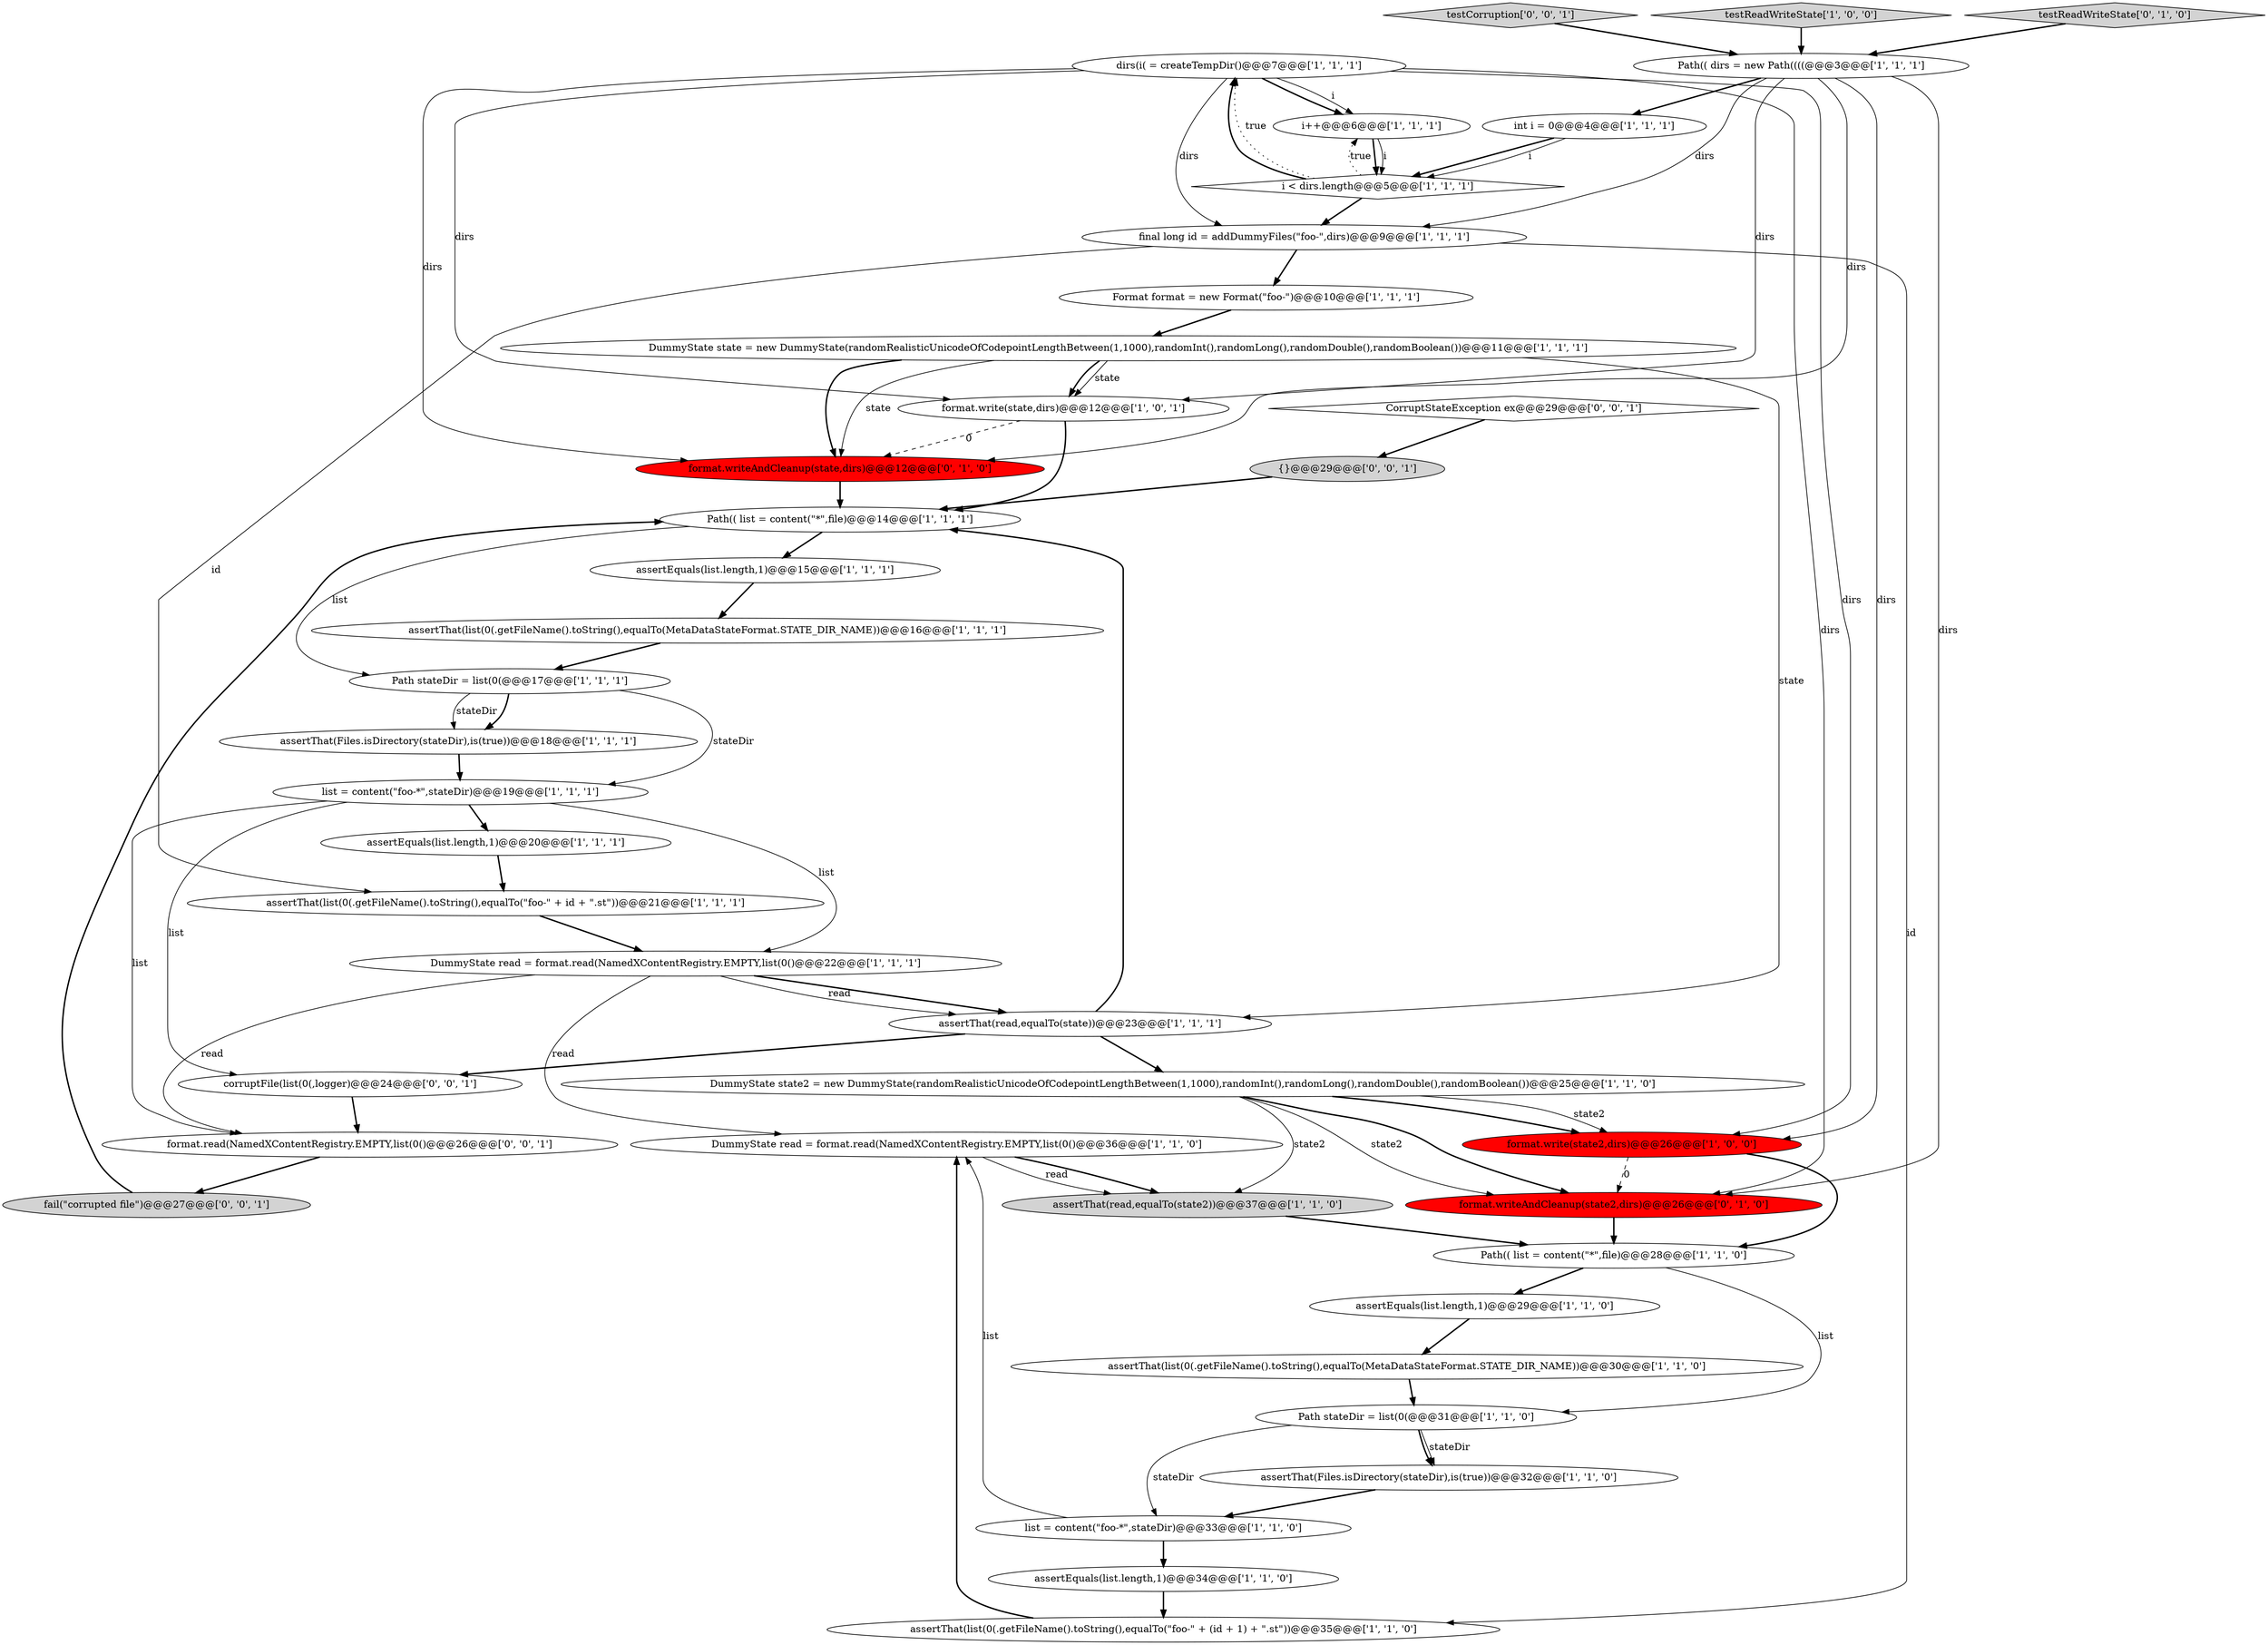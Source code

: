 digraph {
39 [style = filled, label = "{}@@@29@@@['0', '0', '1']", fillcolor = lightgray, shape = ellipse image = "AAA0AAABBB3BBB"];
8 [style = filled, label = "assertThat(list(0(.getFileName().toString(),equalTo(MetaDataStateFormat.STATE_DIR_NAME))@@@16@@@['1', '1', '1']", fillcolor = white, shape = ellipse image = "AAA0AAABBB1BBB"];
20 [style = filled, label = "dirs(i( = createTempDir()@@@7@@@['1', '1', '1']", fillcolor = white, shape = ellipse image = "AAA0AAABBB1BBB"];
40 [style = filled, label = "testCorruption['0', '0', '1']", fillcolor = lightgray, shape = diamond image = "AAA0AAABBB3BBB"];
37 [style = filled, label = "CorruptStateException ex@@@29@@@['0', '0', '1']", fillcolor = white, shape = diamond image = "AAA0AAABBB3BBB"];
25 [style = filled, label = "assertEquals(list.length,1)@@@20@@@['1', '1', '1']", fillcolor = white, shape = ellipse image = "AAA0AAABBB1BBB"];
4 [style = filled, label = "assertThat(list(0(.getFileName().toString(),equalTo(MetaDataStateFormat.STATE_DIR_NAME))@@@30@@@['1', '1', '0']", fillcolor = white, shape = ellipse image = "AAA0AAABBB1BBB"];
1 [style = filled, label = "DummyState read = format.read(NamedXContentRegistry.EMPTY,list(0()@@@36@@@['1', '1', '0']", fillcolor = white, shape = ellipse image = "AAA0AAABBB1BBB"];
14 [style = filled, label = "Path stateDir = list(0(@@@17@@@['1', '1', '1']", fillcolor = white, shape = ellipse image = "AAA0AAABBB1BBB"];
27 [style = filled, label = "int i = 0@@@4@@@['1', '1', '1']", fillcolor = white, shape = ellipse image = "AAA0AAABBB1BBB"];
18 [style = filled, label = "testReadWriteState['1', '0', '0']", fillcolor = lightgray, shape = diamond image = "AAA0AAABBB1BBB"];
32 [style = filled, label = "testReadWriteState['0', '1', '0']", fillcolor = lightgray, shape = diamond image = "AAA0AAABBB2BBB"];
16 [style = filled, label = "Format format = new Format(\"foo-\")@@@10@@@['1', '1', '1']", fillcolor = white, shape = ellipse image = "AAA0AAABBB1BBB"];
19 [style = filled, label = "list = content(\"foo-*\",stateDir)@@@19@@@['1', '1', '1']", fillcolor = white, shape = ellipse image = "AAA0AAABBB1BBB"];
6 [style = filled, label = "list = content(\"foo-*\",stateDir)@@@33@@@['1', '1', '0']", fillcolor = white, shape = ellipse image = "AAA0AAABBB1BBB"];
31 [style = filled, label = "assertThat(read,equalTo(state))@@@23@@@['1', '1', '1']", fillcolor = white, shape = ellipse image = "AAA0AAABBB1BBB"];
0 [style = filled, label = "i++@@@6@@@['1', '1', '1']", fillcolor = white, shape = ellipse image = "AAA0AAABBB1BBB"];
35 [style = filled, label = "corruptFile(list(0(,logger)@@@24@@@['0', '0', '1']", fillcolor = white, shape = ellipse image = "AAA0AAABBB3BBB"];
17 [style = filled, label = "DummyState state = new DummyState(randomRealisticUnicodeOfCodepointLengthBetween(1,1000),randomInt(),randomLong(),randomDouble(),randomBoolean())@@@11@@@['1', '1', '1']", fillcolor = white, shape = ellipse image = "AAA0AAABBB1BBB"];
9 [style = filled, label = "assertThat(Files.isDirectory(stateDir),is(true))@@@32@@@['1', '1', '0']", fillcolor = white, shape = ellipse image = "AAA0AAABBB1BBB"];
29 [style = filled, label = "assertEquals(list.length,1)@@@29@@@['1', '1', '0']", fillcolor = white, shape = ellipse image = "AAA0AAABBB1BBB"];
7 [style = filled, label = "format.write(state,dirs)@@@12@@@['1', '0', '1']", fillcolor = white, shape = ellipse image = "AAA0AAABBB1BBB"];
22 [style = filled, label = "assertEquals(list.length,1)@@@15@@@['1', '1', '1']", fillcolor = white, shape = ellipse image = "AAA0AAABBB1BBB"];
10 [style = filled, label = "Path stateDir = list(0(@@@31@@@['1', '1', '0']", fillcolor = white, shape = ellipse image = "AAA0AAABBB1BBB"];
13 [style = filled, label = "i < dirs.length@@@5@@@['1', '1', '1']", fillcolor = white, shape = diamond image = "AAA0AAABBB1BBB"];
26 [style = filled, label = "DummyState state2 = new DummyState(randomRealisticUnicodeOfCodepointLengthBetween(1,1000),randomInt(),randomLong(),randomDouble(),randomBoolean())@@@25@@@['1', '1', '0']", fillcolor = white, shape = ellipse image = "AAA0AAABBB1BBB"];
2 [style = filled, label = "assertThat(list(0(.getFileName().toString(),equalTo(\"foo-\" + id + \".st\"))@@@21@@@['1', '1', '1']", fillcolor = white, shape = ellipse image = "AAA0AAABBB1BBB"];
15 [style = filled, label = "format.write(state2,dirs)@@@26@@@['1', '0', '0']", fillcolor = red, shape = ellipse image = "AAA1AAABBB1BBB"];
36 [style = filled, label = "fail(\"corrupted file\")@@@27@@@['0', '0', '1']", fillcolor = lightgray, shape = ellipse image = "AAA0AAABBB3BBB"];
21 [style = filled, label = "final long id = addDummyFiles(\"foo-\",dirs)@@@9@@@['1', '1', '1']", fillcolor = white, shape = ellipse image = "AAA0AAABBB1BBB"];
3 [style = filled, label = "Path(( list = content(\"*\",file)@@@14@@@['1', '1', '1']", fillcolor = white, shape = ellipse image = "AAA0AAABBB1BBB"];
24 [style = filled, label = "Path(( list = content(\"*\",file)@@@28@@@['1', '1', '0']", fillcolor = white, shape = ellipse image = "AAA0AAABBB1BBB"];
30 [style = filled, label = "assertEquals(list.length,1)@@@34@@@['1', '1', '0']", fillcolor = white, shape = ellipse image = "AAA0AAABBB1BBB"];
11 [style = filled, label = "assertThat(list(0(.getFileName().toString(),equalTo(\"foo-\" + (id + 1) + \".st\"))@@@35@@@['1', '1', '0']", fillcolor = white, shape = ellipse image = "AAA0AAABBB1BBB"];
38 [style = filled, label = "format.read(NamedXContentRegistry.EMPTY,list(0()@@@26@@@['0', '0', '1']", fillcolor = white, shape = ellipse image = "AAA0AAABBB3BBB"];
34 [style = filled, label = "format.writeAndCleanup(state,dirs)@@@12@@@['0', '1', '0']", fillcolor = red, shape = ellipse image = "AAA1AAABBB2BBB"];
12 [style = filled, label = "Path(( dirs = new Path((((@@@3@@@['1', '1', '1']", fillcolor = white, shape = ellipse image = "AAA0AAABBB1BBB"];
23 [style = filled, label = "assertThat(Files.isDirectory(stateDir),is(true))@@@18@@@['1', '1', '1']", fillcolor = white, shape = ellipse image = "AAA0AAABBB1BBB"];
5 [style = filled, label = "assertThat(read,equalTo(state2))@@@37@@@['1', '1', '0']", fillcolor = lightgray, shape = ellipse image = "AAA0AAABBB1BBB"];
33 [style = filled, label = "format.writeAndCleanup(state2,dirs)@@@26@@@['0', '1', '0']", fillcolor = red, shape = ellipse image = "AAA1AAABBB2BBB"];
28 [style = filled, label = "DummyState read = format.read(NamedXContentRegistry.EMPTY,list(0()@@@22@@@['1', '1', '1']", fillcolor = white, shape = ellipse image = "AAA0AAABBB1BBB"];
1->5 [style = bold, label=""];
27->13 [style = bold, label=""];
19->35 [style = solid, label="list"];
0->13 [style = bold, label=""];
32->12 [style = bold, label=""];
13->20 [style = dotted, label="true"];
20->0 [style = bold, label=""];
26->15 [style = solid, label="state2"];
24->10 [style = solid, label="list"];
28->1 [style = solid, label="read"];
9->6 [style = bold, label=""];
22->8 [style = bold, label=""];
30->11 [style = bold, label=""];
12->33 [style = solid, label="dirs"];
31->35 [style = bold, label=""];
3->14 [style = solid, label="list"];
12->7 [style = solid, label="dirs"];
26->15 [style = bold, label=""];
15->33 [style = dashed, label="0"];
26->5 [style = solid, label="state2"];
21->16 [style = bold, label=""];
35->38 [style = bold, label=""];
6->1 [style = solid, label="list"];
2->28 [style = bold, label=""];
21->11 [style = solid, label="id"];
12->34 [style = solid, label="dirs"];
19->28 [style = solid, label="list"];
7->34 [style = dashed, label="0"];
18->12 [style = bold, label=""];
20->34 [style = solid, label="dirs"];
19->38 [style = solid, label="list"];
16->17 [style = bold, label=""];
25->2 [style = bold, label=""];
19->25 [style = bold, label=""];
17->34 [style = bold, label=""];
13->0 [style = dotted, label="true"];
12->21 [style = solid, label="dirs"];
20->7 [style = solid, label="dirs"];
31->3 [style = bold, label=""];
4->10 [style = bold, label=""];
20->15 [style = solid, label="dirs"];
28->31 [style = bold, label=""];
20->33 [style = solid, label="dirs"];
8->14 [style = bold, label=""];
20->21 [style = solid, label="dirs"];
40->12 [style = bold, label=""];
31->26 [style = bold, label=""];
26->33 [style = solid, label="state2"];
10->9 [style = solid, label="stateDir"];
28->38 [style = solid, label="read"];
14->23 [style = bold, label=""];
33->24 [style = bold, label=""];
5->24 [style = bold, label=""];
23->19 [style = bold, label=""];
20->0 [style = solid, label="i"];
17->31 [style = solid, label="state"];
1->5 [style = solid, label="read"];
10->9 [style = bold, label=""];
6->30 [style = bold, label=""];
12->27 [style = bold, label=""];
37->39 [style = bold, label=""];
17->7 [style = solid, label="state"];
29->4 [style = bold, label=""];
11->1 [style = bold, label=""];
0->13 [style = solid, label="i"];
12->15 [style = solid, label="dirs"];
39->3 [style = bold, label=""];
38->36 [style = bold, label=""];
24->29 [style = bold, label=""];
3->22 [style = bold, label=""];
17->34 [style = solid, label="state"];
7->3 [style = bold, label=""];
17->7 [style = bold, label=""];
14->19 [style = solid, label="stateDir"];
28->31 [style = solid, label="read"];
10->6 [style = solid, label="stateDir"];
34->3 [style = bold, label=""];
15->24 [style = bold, label=""];
14->23 [style = solid, label="stateDir"];
21->2 [style = solid, label="id"];
27->13 [style = solid, label="i"];
13->21 [style = bold, label=""];
26->33 [style = bold, label=""];
13->20 [style = bold, label=""];
36->3 [style = bold, label=""];
}
